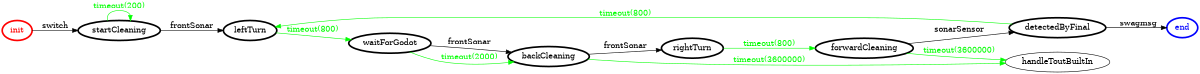 /*
*
* A GraphViz DOT FSM description 
* Please use a GraphViz visualizer (like http://www.webgraphviz.com)
*  
*/

digraph finite_state_machine {
	rankdir=LR
	size="8,5"
	
	init [ color = red ][ fontcolor = red ][ penwidth = 3 ]
	forwardCleaning [ color = black ][ fontcolor = black ][ penwidth = 3 ]
	rightTurn [ color = black ][ fontcolor = black ][ penwidth = 3 ]
	waitForGodot [ color = black ][ fontcolor = black ][ penwidth = 3 ]
	startCleaning [ color = black ][ fontcolor = black ][ penwidth = 3 ]
	detectedByFinal [ color = black ][ fontcolor = black ][ penwidth = 3 ]
	leftTurn [ color = black ][ fontcolor = black ][ penwidth = 3 ]
	backCleaning [ color = black ][ fontcolor = black ][ penwidth = 3 ]
	end [ color = blue ][ fontcolor = blue ][ penwidth = 3 ]
	
	waitForGodot -> backCleaning [ label = "frontSonar" ][ color = black ][ fontcolor = black ]
	detectedByFinal -> end [ label = "swagmsg" ][ color = black ][ fontcolor = black ]
	backCleaning -> rightTurn [ label = "frontSonar" ][ color = black ][ fontcolor = black ]
	startCleaning -> startCleaning [ label = "timeout(200)" ][ color = green ][ fontcolor = green ]
	init -> startCleaning [ label = "switch" ][ color = black ][ fontcolor = black ]
	leftTurn -> waitForGodot [ label = "timeout(800)" ][ color = green ][ fontcolor = green ]
	startCleaning -> leftTurn [ label = "frontSonar" ][ color = black ][ fontcolor = black ]
	rightTurn -> forwardCleaning [ label = "timeout(800)" ][ color = green ][ fontcolor = green ]
	forwardCleaning -> detectedByFinal [ label = "sonarSensor" ][ color = black ][ fontcolor = black ]
	detectedByFinal -> leftTurn [ label = "timeout(800)" ][ color = green ][ fontcolor = green ]
	waitForGodot -> backCleaning [ label = "timeout(2000)" ][ color = green ][ fontcolor = green ]
	forwardCleaning -> handleToutBuiltIn [ label = "timeout(3600000)" ][ color = green ][ fontcolor = green ]
	backCleaning -> handleToutBuiltIn [ label = "timeout(3600000)" ][ color = green ][ fontcolor = green ]
}
